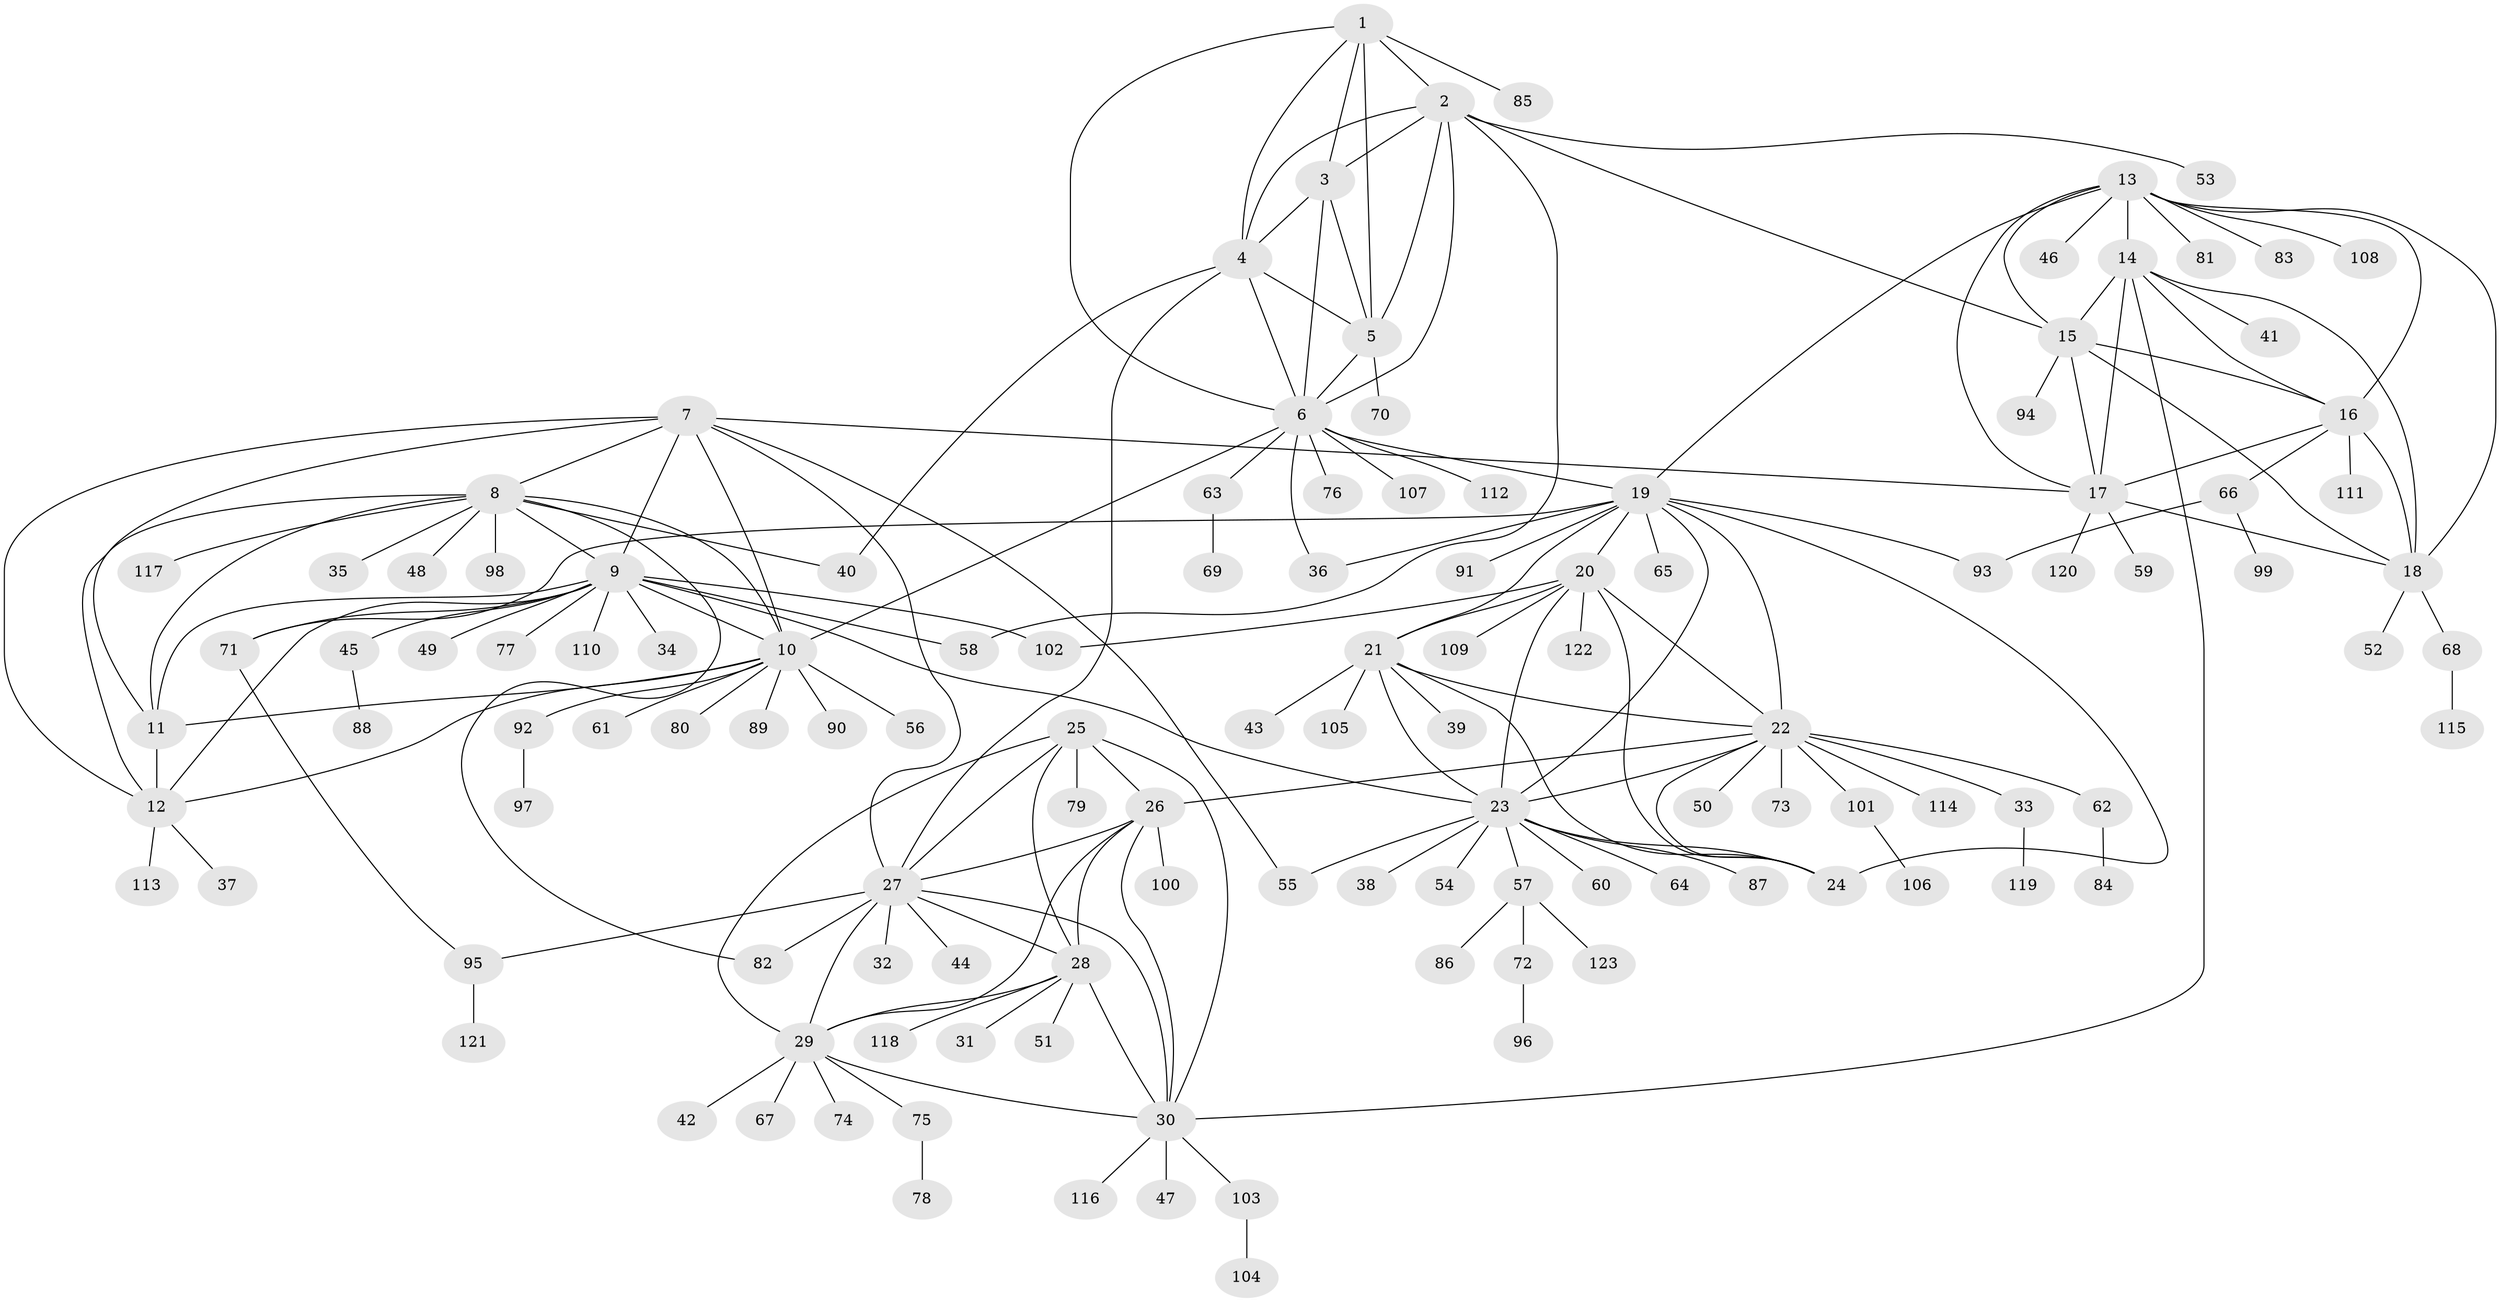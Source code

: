// coarse degree distribution, {13: 0.011494252873563218, 8: 0.034482758620689655, 4: 0.011494252873563218, 12: 0.022988505747126436, 10: 0.011494252873563218, 5: 0.034482758620689655, 9: 0.022988505747126436, 6: 0.05747126436781609, 7: 0.04597701149425287, 11: 0.022988505747126436, 2: 0.1724137931034483, 1: 0.5172413793103449, 3: 0.034482758620689655}
// Generated by graph-tools (version 1.1) at 2025/52/03/04/25 22:52:12]
// undirected, 123 vertices, 187 edges
graph export_dot {
  node [color=gray90,style=filled];
  1;
  2;
  3;
  4;
  5;
  6;
  7;
  8;
  9;
  10;
  11;
  12;
  13;
  14;
  15;
  16;
  17;
  18;
  19;
  20;
  21;
  22;
  23;
  24;
  25;
  26;
  27;
  28;
  29;
  30;
  31;
  32;
  33;
  34;
  35;
  36;
  37;
  38;
  39;
  40;
  41;
  42;
  43;
  44;
  45;
  46;
  47;
  48;
  49;
  50;
  51;
  52;
  53;
  54;
  55;
  56;
  57;
  58;
  59;
  60;
  61;
  62;
  63;
  64;
  65;
  66;
  67;
  68;
  69;
  70;
  71;
  72;
  73;
  74;
  75;
  76;
  77;
  78;
  79;
  80;
  81;
  82;
  83;
  84;
  85;
  86;
  87;
  88;
  89;
  90;
  91;
  92;
  93;
  94;
  95;
  96;
  97;
  98;
  99;
  100;
  101;
  102;
  103;
  104;
  105;
  106;
  107;
  108;
  109;
  110;
  111;
  112;
  113;
  114;
  115;
  116;
  117;
  118;
  119;
  120;
  121;
  122;
  123;
  1 -- 2;
  1 -- 3;
  1 -- 4;
  1 -- 5;
  1 -- 6;
  1 -- 85;
  2 -- 3;
  2 -- 4;
  2 -- 5;
  2 -- 6;
  2 -- 15;
  2 -- 53;
  2 -- 58;
  3 -- 4;
  3 -- 5;
  3 -- 6;
  4 -- 5;
  4 -- 6;
  4 -- 27;
  4 -- 40;
  5 -- 6;
  5 -- 70;
  6 -- 10;
  6 -- 19;
  6 -- 36;
  6 -- 63;
  6 -- 76;
  6 -- 107;
  6 -- 112;
  7 -- 8;
  7 -- 9;
  7 -- 10;
  7 -- 11;
  7 -- 12;
  7 -- 17;
  7 -- 27;
  7 -- 55;
  8 -- 9;
  8 -- 10;
  8 -- 11;
  8 -- 12;
  8 -- 35;
  8 -- 40;
  8 -- 48;
  8 -- 82;
  8 -- 98;
  8 -- 117;
  9 -- 10;
  9 -- 11;
  9 -- 12;
  9 -- 23;
  9 -- 34;
  9 -- 45;
  9 -- 49;
  9 -- 58;
  9 -- 71;
  9 -- 77;
  9 -- 102;
  9 -- 110;
  10 -- 11;
  10 -- 12;
  10 -- 56;
  10 -- 61;
  10 -- 80;
  10 -- 89;
  10 -- 90;
  10 -- 92;
  11 -- 12;
  12 -- 37;
  12 -- 113;
  13 -- 14;
  13 -- 15;
  13 -- 16;
  13 -- 17;
  13 -- 18;
  13 -- 19;
  13 -- 46;
  13 -- 81;
  13 -- 83;
  13 -- 108;
  14 -- 15;
  14 -- 16;
  14 -- 17;
  14 -- 18;
  14 -- 30;
  14 -- 41;
  15 -- 16;
  15 -- 17;
  15 -- 18;
  15 -- 94;
  16 -- 17;
  16 -- 18;
  16 -- 66;
  16 -- 111;
  17 -- 18;
  17 -- 59;
  17 -- 120;
  18 -- 52;
  18 -- 68;
  19 -- 20;
  19 -- 21;
  19 -- 22;
  19 -- 23;
  19 -- 24;
  19 -- 36;
  19 -- 65;
  19 -- 71;
  19 -- 91;
  19 -- 93;
  20 -- 21;
  20 -- 22;
  20 -- 23;
  20 -- 24;
  20 -- 102;
  20 -- 109;
  20 -- 122;
  21 -- 22;
  21 -- 23;
  21 -- 24;
  21 -- 39;
  21 -- 43;
  21 -- 105;
  22 -- 23;
  22 -- 24;
  22 -- 26;
  22 -- 33;
  22 -- 50;
  22 -- 62;
  22 -- 73;
  22 -- 101;
  22 -- 114;
  23 -- 24;
  23 -- 38;
  23 -- 54;
  23 -- 55;
  23 -- 57;
  23 -- 60;
  23 -- 64;
  23 -- 87;
  25 -- 26;
  25 -- 27;
  25 -- 28;
  25 -- 29;
  25 -- 30;
  25 -- 79;
  26 -- 27;
  26 -- 28;
  26 -- 29;
  26 -- 30;
  26 -- 100;
  27 -- 28;
  27 -- 29;
  27 -- 30;
  27 -- 32;
  27 -- 44;
  27 -- 82;
  27 -- 95;
  28 -- 29;
  28 -- 30;
  28 -- 31;
  28 -- 51;
  28 -- 118;
  29 -- 30;
  29 -- 42;
  29 -- 67;
  29 -- 74;
  29 -- 75;
  30 -- 47;
  30 -- 103;
  30 -- 116;
  33 -- 119;
  45 -- 88;
  57 -- 72;
  57 -- 86;
  57 -- 123;
  62 -- 84;
  63 -- 69;
  66 -- 93;
  66 -- 99;
  68 -- 115;
  71 -- 95;
  72 -- 96;
  75 -- 78;
  92 -- 97;
  95 -- 121;
  101 -- 106;
  103 -- 104;
}
